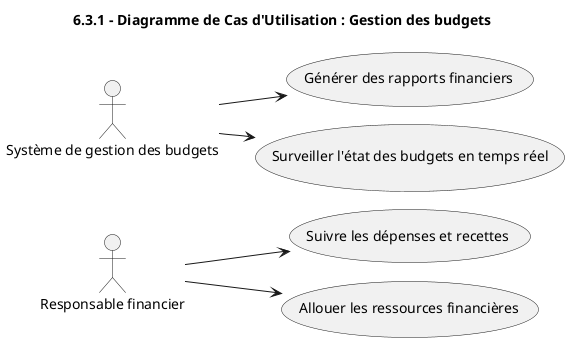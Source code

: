 @startuml
!pragma layout smetana
left to right direction
title 6.3.1 - Diagramme de Cas d'Utilisation : Gestion des budgets

actor "Responsable financier" as financier
actor "Système de gestion des budgets" as systeme

financier --> (Suivre les dépenses et recettes)
financier --> (Allouer les ressources financières)
systeme --> (Générer des rapports financiers)
systeme --> (Surveiller l'état des budgets en temps réel)

@enduml
